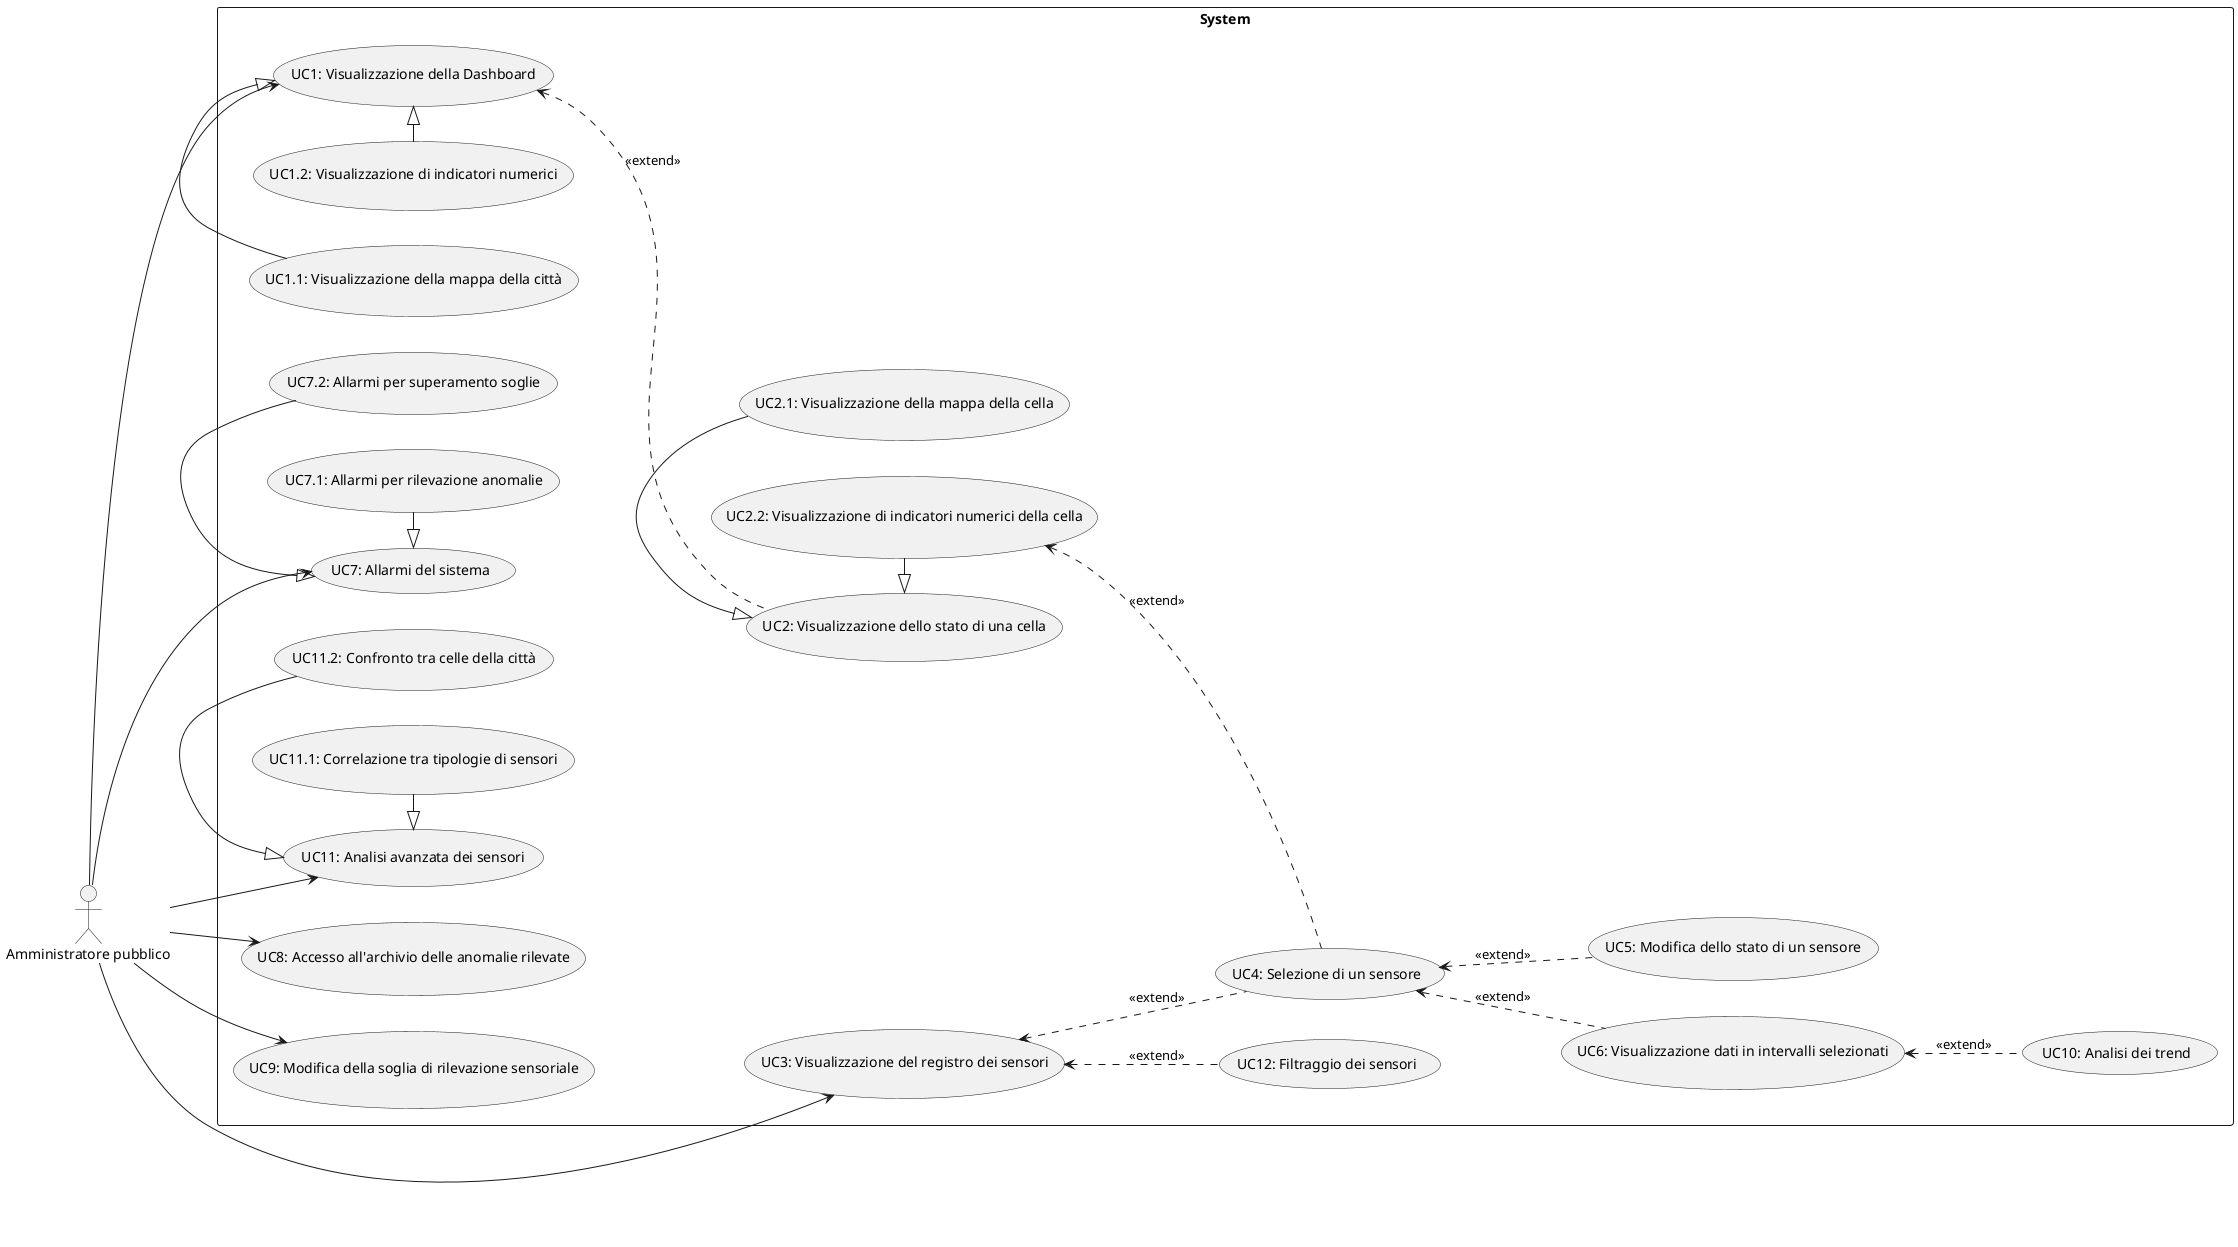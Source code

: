 @startuml USERCASES

left to right direction

actor amministratorepubblico as "Amministratore pubblico"

rectangle "System" {
  usecase "UC1.1: Visualizzazione della mappa della città" as UC1.1
  usecase "UC1.2: Visualizzazione di indicatori numerici" as UC1.2
  usecase "UC1: Visualizzazione della Dashboard" as UC1
  usecase "UC2.1: Visualizzazione della mappa della cella" as UC2.1
  usecase "UC2.2: Visualizzazione di indicatori numerici della cella" as UC2.2
  usecase "UC2: Visualizzazione dello stato di una cella" as UC2
  usecase "UC3: Visualizzazione del registro dei sensori" as UC3
  usecase "UC4: Selezione di un sensore" as UC4
  usecase "UC5: Modifica dello stato di un sensore" as UC5
  usecase "UC6: Visualizzazione dati in intervalli selezionati" as UC6
  usecase "UC7: Allarmi del sistema" as UC7
  usecase "UC7.1: Allarmi per rilevazione anomalie" as UC7.1
  usecase "UC7.2: Allarmi per superamento soglie" as UC7.2
  usecase "UC8: Accesso all'archivio delle anomalie rilevate" as UC8
  usecase "UC9: Modifica della soglia di rilevazione sensoriale" as UC9
  usecase "UC10: Analisi dei trend" as UC10
  usecase "UC11: Analisi avanzata dei sensori" as UC11
  usecase "UC11.1: Correlazione tra tipologie di sensori" as UC11.1
  usecase "UC11.2: Confronto tra celle della città" as UC11.2
  usecase "UC12: Filtraggio dei sensori" as UC12
 

  amministratorepubblico --> UC1
  amministratorepubblico --> UC3
  UC1.1 -|> UC1
  UC1.2 -|> UC1
  UC2 .up.> UC1 : <<extend>>
  UC2 <|- UC2.1
  UC2 <|- UC2.2
  UC4 .up.> UC2.2 :<<extend>>
  UC4 .up.> UC3 :<<extend>>
  UC12 .up.> UC3 :<<extend>>
  UC5 .up.> UC4 :<<extend>>
  UC6 .up.> UC4 :<<extend>>
  UC10 .up.> UC6 :<<extend>>
  amministratorepubblico --> UC7
  UC7 <|- UC7.1
  UC7 <|- UC7.2
  amministratorepubblico --> UC9
  amministratorepubblico --> UC8
  amministratorepubblico --> UC11
  UC11 <|- UC11.1
  UC11 <|- UC11.2

}
@enduml